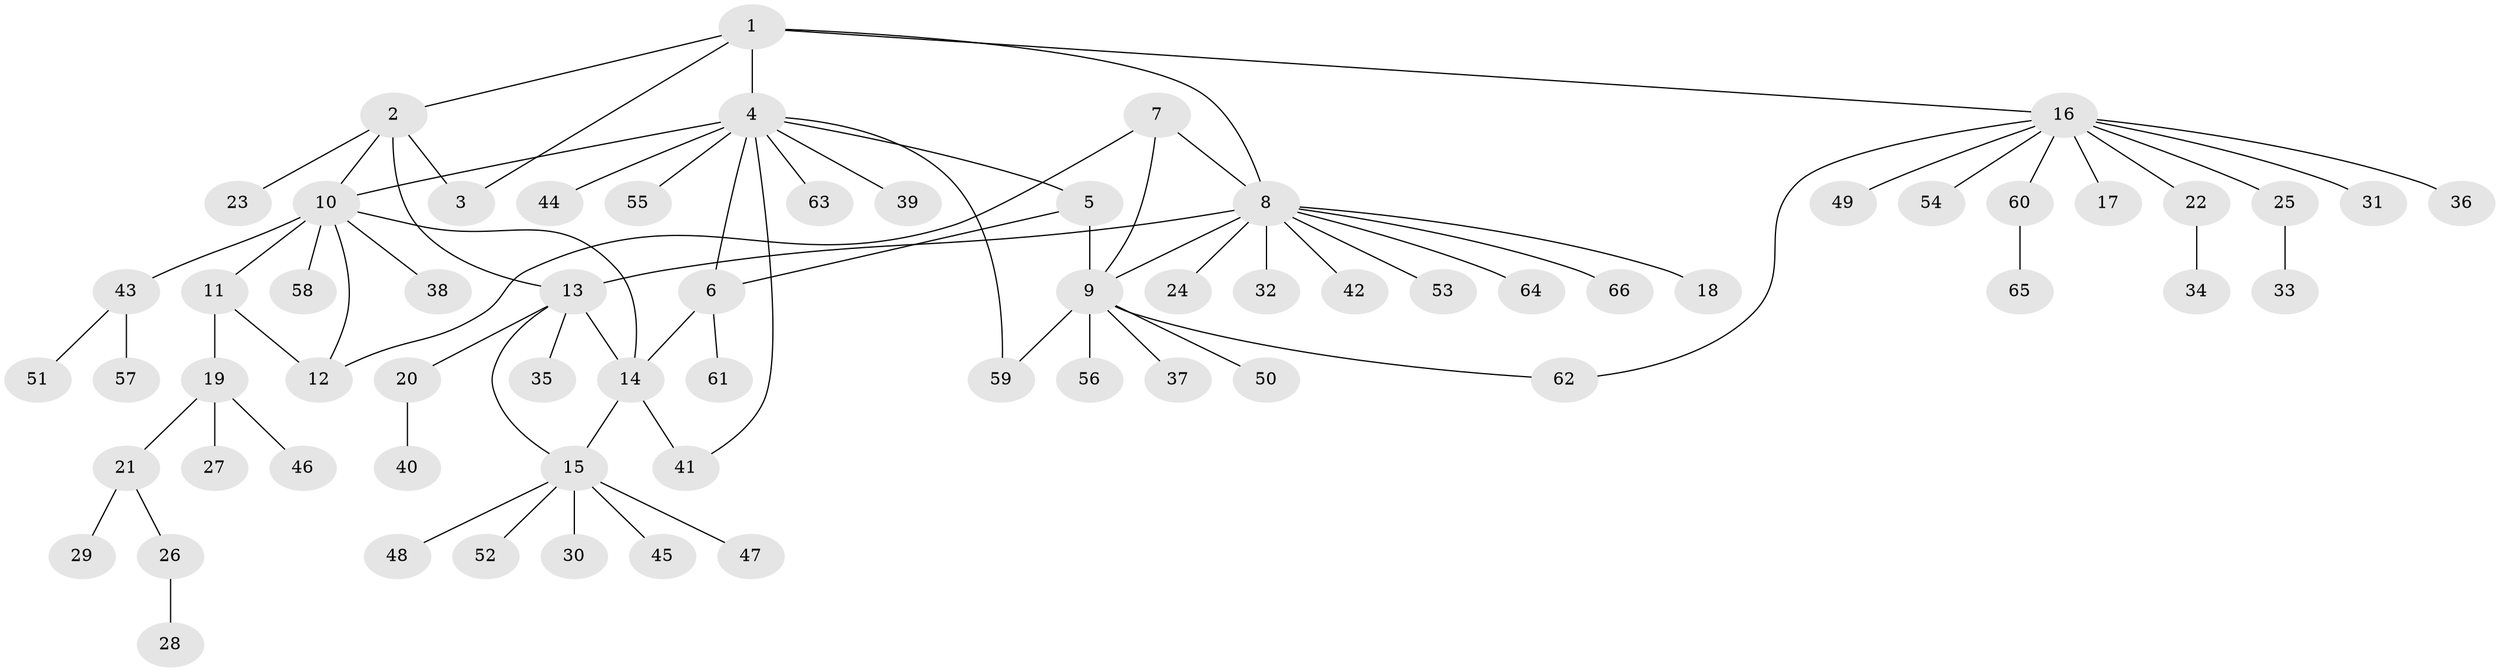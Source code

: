 // Generated by graph-tools (version 1.1) at 2025/54/03/09/25 04:54:08]
// undirected, 66 vertices, 79 edges
graph export_dot {
graph [start="1"]
  node [color=gray90,style=filled];
  1;
  2;
  3;
  4;
  5;
  6;
  7;
  8;
  9;
  10;
  11;
  12;
  13;
  14;
  15;
  16;
  17;
  18;
  19;
  20;
  21;
  22;
  23;
  24;
  25;
  26;
  27;
  28;
  29;
  30;
  31;
  32;
  33;
  34;
  35;
  36;
  37;
  38;
  39;
  40;
  41;
  42;
  43;
  44;
  45;
  46;
  47;
  48;
  49;
  50;
  51;
  52;
  53;
  54;
  55;
  56;
  57;
  58;
  59;
  60;
  61;
  62;
  63;
  64;
  65;
  66;
  1 -- 2;
  1 -- 3;
  1 -- 4;
  1 -- 8;
  1 -- 16;
  2 -- 3;
  2 -- 10;
  2 -- 13;
  2 -- 23;
  4 -- 5;
  4 -- 6;
  4 -- 10;
  4 -- 39;
  4 -- 41;
  4 -- 44;
  4 -- 55;
  4 -- 59;
  4 -- 63;
  5 -- 6;
  5 -- 9;
  6 -- 14;
  6 -- 61;
  7 -- 8;
  7 -- 9;
  7 -- 12;
  8 -- 9;
  8 -- 13;
  8 -- 18;
  8 -- 24;
  8 -- 32;
  8 -- 42;
  8 -- 53;
  8 -- 64;
  8 -- 66;
  9 -- 37;
  9 -- 50;
  9 -- 56;
  9 -- 59;
  9 -- 62;
  10 -- 11;
  10 -- 12;
  10 -- 14;
  10 -- 38;
  10 -- 43;
  10 -- 58;
  11 -- 12;
  11 -- 19;
  13 -- 14;
  13 -- 15;
  13 -- 20;
  13 -- 35;
  14 -- 15;
  14 -- 41;
  15 -- 30;
  15 -- 45;
  15 -- 47;
  15 -- 48;
  15 -- 52;
  16 -- 17;
  16 -- 22;
  16 -- 25;
  16 -- 31;
  16 -- 36;
  16 -- 49;
  16 -- 54;
  16 -- 60;
  16 -- 62;
  19 -- 21;
  19 -- 27;
  19 -- 46;
  20 -- 40;
  21 -- 26;
  21 -- 29;
  22 -- 34;
  25 -- 33;
  26 -- 28;
  43 -- 51;
  43 -- 57;
  60 -- 65;
}
